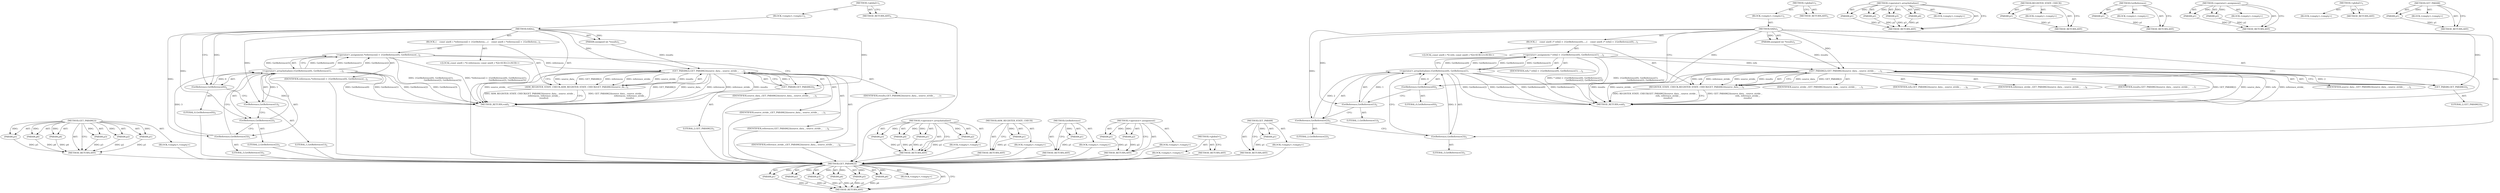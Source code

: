 digraph "GET_PARAM" {
vulnerable_75 [label=<(METHOD,GET_PARAM(2))>];
vulnerable_76 [label=<(PARAM,p1)>];
vulnerable_77 [label=<(PARAM,p2)>];
vulnerable_78 [label=<(PARAM,p3)>];
vulnerable_79 [label=<(PARAM,p4)>];
vulnerable_80 [label=<(PARAM,p5)>];
vulnerable_81 [label=<(PARAM,p6)>];
vulnerable_82 [label=<(BLOCK,&lt;empty&gt;,&lt;empty&gt;)>];
vulnerable_83 [label=<(METHOD_RETURN,ANY)>];
vulnerable_6 [label=<(METHOD,&lt;global&gt;)<SUB>1</SUB>>];
vulnerable_7 [label=<(BLOCK,&lt;empty&gt;,&lt;empty&gt;)<SUB>1</SUB>>];
vulnerable_8 [label=<(METHOD,SADs)<SUB>1</SUB>>];
vulnerable_9 [label=<(PARAM,unsigned int *results)<SUB>1</SUB>>];
vulnerable_10 [label=<(BLOCK,{
    const uint8_t* refs[] = {GetReference(0),...,{
    const uint8_t* refs[] = {GetReference(0),...)<SUB>1</SUB>>];
vulnerable_11 [label="<(LOCAL,const uint8_t *[] refs: const uint8_t *[])<SUB>2</SUB>>"];
vulnerable_12 [label=<(&lt;operator&gt;.assignment,* refs[] = {GetReference(0), GetReference(1),
 ...)<SUB>2</SUB>>];
vulnerable_13 [label=<(IDENTIFIER,refs,* refs[] = {GetReference(0), GetReference(1),
 ...)<SUB>2</SUB>>];
vulnerable_14 [label=<(&lt;operator&gt;.arrayInitializer,{GetReference(0), GetReference(1),
            ...)<SUB>2</SUB>>];
vulnerable_15 [label=<(GetReference,GetReference(0))<SUB>2</SUB>>];
vulnerable_16 [label=<(LITERAL,0,GetReference(0))<SUB>2</SUB>>];
vulnerable_17 [label=<(GetReference,GetReference(1))<SUB>2</SUB>>];
vulnerable_18 [label=<(LITERAL,1,GetReference(1))<SUB>2</SUB>>];
vulnerable_19 [label=<(GetReference,GetReference(2))<SUB>3</SUB>>];
vulnerable_20 [label=<(LITERAL,2,GetReference(2))<SUB>3</SUB>>];
vulnerable_21 [label=<(GetReference,GetReference(3))<SUB>3</SUB>>];
vulnerable_22 [label=<(LITERAL,3,GetReference(3))<SUB>3</SUB>>];
vulnerable_23 [label=<(REGISTER_STATE_CHECK,REGISTER_STATE_CHECK(GET_PARAM(2)(source_data_,...)<SUB>5</SUB>>];
vulnerable_24 [label=<(GET_PARAM(2),GET_PARAM(2)(source_data_, source_stride_,
    ...)<SUB>5</SUB>>];
vulnerable_25 [label=<(GET_PARAM,GET_PARAM(2))<SUB>5</SUB>>];
vulnerable_26 [label=<(LITERAL,2,GET_PARAM(2))<SUB>5</SUB>>];
vulnerable_27 [label=<(IDENTIFIER,source_data_,GET_PARAM(2)(source_data_, source_stride_,
    ...)<SUB>5</SUB>>];
vulnerable_28 [label=<(IDENTIFIER,source_stride_,GET_PARAM(2)(source_data_, source_stride_,
    ...)<SUB>5</SUB>>];
vulnerable_29 [label=<(IDENTIFIER,refs,GET_PARAM(2)(source_data_, source_stride_,
    ...)<SUB>6</SUB>>];
vulnerable_30 [label=<(IDENTIFIER,reference_stride_,GET_PARAM(2)(source_data_, source_stride_,
    ...)<SUB>6</SUB>>];
vulnerable_31 [label=<(IDENTIFIER,results,GET_PARAM(2)(source_data_, source_stride_,
    ...)<SUB>7</SUB>>];
vulnerable_32 [label=<(METHOD_RETURN,void)<SUB>1</SUB>>];
vulnerable_34 [label=<(METHOD_RETURN,ANY)<SUB>1</SUB>>];
vulnerable_60 [label=<(METHOD,&lt;operator&gt;.arrayInitializer)>];
vulnerable_61 [label=<(PARAM,p1)>];
vulnerable_62 [label=<(PARAM,p2)>];
vulnerable_63 [label=<(PARAM,p3)>];
vulnerable_64 [label=<(PARAM,p4)>];
vulnerable_65 [label=<(BLOCK,&lt;empty&gt;,&lt;empty&gt;)>];
vulnerable_66 [label=<(METHOD_RETURN,ANY)>];
vulnerable_71 [label=<(METHOD,REGISTER_STATE_CHECK)>];
vulnerable_72 [label=<(PARAM,p1)>];
vulnerable_73 [label=<(BLOCK,&lt;empty&gt;,&lt;empty&gt;)>];
vulnerable_74 [label=<(METHOD_RETURN,ANY)>];
vulnerable_67 [label=<(METHOD,GetReference)>];
vulnerable_68 [label=<(PARAM,p1)>];
vulnerable_69 [label=<(BLOCK,&lt;empty&gt;,&lt;empty&gt;)>];
vulnerable_70 [label=<(METHOD_RETURN,ANY)>];
vulnerable_55 [label=<(METHOD,&lt;operator&gt;.assignment)>];
vulnerable_56 [label=<(PARAM,p1)>];
vulnerable_57 [label=<(PARAM,p2)>];
vulnerable_58 [label=<(BLOCK,&lt;empty&gt;,&lt;empty&gt;)>];
vulnerable_59 [label=<(METHOD_RETURN,ANY)>];
vulnerable_49 [label=<(METHOD,&lt;global&gt;)<SUB>1</SUB>>];
vulnerable_50 [label=<(BLOCK,&lt;empty&gt;,&lt;empty&gt;)>];
vulnerable_51 [label=<(METHOD_RETURN,ANY)>];
vulnerable_84 [label=<(METHOD,GET_PARAM)>];
vulnerable_85 [label=<(PARAM,p1)>];
vulnerable_86 [label=<(BLOCK,&lt;empty&gt;,&lt;empty&gt;)>];
vulnerable_87 [label=<(METHOD_RETURN,ANY)>];
fixed_75 [label=<(METHOD,GET_PARAM(2))>];
fixed_76 [label=<(PARAM,p1)>];
fixed_77 [label=<(PARAM,p2)>];
fixed_78 [label=<(PARAM,p3)>];
fixed_79 [label=<(PARAM,p4)>];
fixed_80 [label=<(PARAM,p5)>];
fixed_81 [label=<(PARAM,p6)>];
fixed_82 [label=<(BLOCK,&lt;empty&gt;,&lt;empty&gt;)>];
fixed_83 [label=<(METHOD_RETURN,ANY)>];
fixed_6 [label=<(METHOD,&lt;global&gt;)<SUB>1</SUB>>];
fixed_7 [label=<(BLOCK,&lt;empty&gt;,&lt;empty&gt;)<SUB>1</SUB>>];
fixed_8 [label=<(METHOD,SADs)<SUB>1</SUB>>];
fixed_9 [label=<(PARAM,unsigned int *results)<SUB>1</SUB>>];
fixed_10 [label=<(BLOCK,{
    const uint8_t *references[] = {GetReferen...,{
    const uint8_t *references[] = {GetReferen...)<SUB>1</SUB>>];
fixed_11 [label="<(LOCAL,const uint8_t *[] references: const uint8_t *[])<SUB>2</SUB>>"];
fixed_12 [label=<(&lt;operator&gt;.assignment,*references[] = {GetReference(0), GetReference(...)<SUB>2</SUB>>];
fixed_13 [label=<(IDENTIFIER,references,*references[] = {GetReference(0), GetReference(...)<SUB>2</SUB>>];
fixed_14 [label=<(&lt;operator&gt;.arrayInitializer,{GetReference(0), GetReference(1),
            ...)<SUB>2</SUB>>];
fixed_15 [label=<(GetReference,GetReference(0))<SUB>2</SUB>>];
fixed_16 [label=<(LITERAL,0,GetReference(0))<SUB>2</SUB>>];
fixed_17 [label=<(GetReference,GetReference(1))<SUB>2</SUB>>];
fixed_18 [label=<(LITERAL,1,GetReference(1))<SUB>2</SUB>>];
fixed_19 [label=<(GetReference,GetReference(2))<SUB>3</SUB>>];
fixed_20 [label=<(LITERAL,2,GetReference(2))<SUB>3</SUB>>];
fixed_21 [label=<(GetReference,GetReference(3))<SUB>3</SUB>>];
fixed_22 [label=<(LITERAL,3,GetReference(3))<SUB>3</SUB>>];
fixed_23 [label=<(ASM_REGISTER_STATE_CHECK,ASM_REGISTER_STATE_CHECK(GET_PARAM(2)(source_da...)<SUB>5</SUB>>];
fixed_24 [label=<(GET_PARAM(2),GET_PARAM(2)(source_data_, source_stride_,
    ...)<SUB>5</SUB>>];
fixed_25 [label=<(GET_PARAM,GET_PARAM(2))<SUB>5</SUB>>];
fixed_26 [label=<(LITERAL,2,GET_PARAM(2))<SUB>5</SUB>>];
fixed_27 [label=<(IDENTIFIER,source_data_,GET_PARAM(2)(source_data_, source_stride_,
    ...)<SUB>5</SUB>>];
fixed_28 [label=<(IDENTIFIER,source_stride_,GET_PARAM(2)(source_data_, source_stride_,
    ...)<SUB>5</SUB>>];
fixed_29 [label=<(IDENTIFIER,references,GET_PARAM(2)(source_data_, source_stride_,
    ...)<SUB>6</SUB>>];
fixed_30 [label=<(IDENTIFIER,reference_stride_,GET_PARAM(2)(source_data_, source_stride_,
    ...)<SUB>6</SUB>>];
fixed_31 [label=<(IDENTIFIER,results,GET_PARAM(2)(source_data_, source_stride_,
    ...)<SUB>7</SUB>>];
fixed_32 [label=<(METHOD_RETURN,void)<SUB>1</SUB>>];
fixed_34 [label=<(METHOD_RETURN,ANY)<SUB>1</SUB>>];
fixed_60 [label=<(METHOD,&lt;operator&gt;.arrayInitializer)>];
fixed_61 [label=<(PARAM,p1)>];
fixed_62 [label=<(PARAM,p2)>];
fixed_63 [label=<(PARAM,p3)>];
fixed_64 [label=<(PARAM,p4)>];
fixed_65 [label=<(BLOCK,&lt;empty&gt;,&lt;empty&gt;)>];
fixed_66 [label=<(METHOD_RETURN,ANY)>];
fixed_71 [label=<(METHOD,ASM_REGISTER_STATE_CHECK)>];
fixed_72 [label=<(PARAM,p1)>];
fixed_73 [label=<(BLOCK,&lt;empty&gt;,&lt;empty&gt;)>];
fixed_74 [label=<(METHOD_RETURN,ANY)>];
fixed_67 [label=<(METHOD,GetReference)>];
fixed_68 [label=<(PARAM,p1)>];
fixed_69 [label=<(BLOCK,&lt;empty&gt;,&lt;empty&gt;)>];
fixed_70 [label=<(METHOD_RETURN,ANY)>];
fixed_55 [label=<(METHOD,&lt;operator&gt;.assignment)>];
fixed_56 [label=<(PARAM,p1)>];
fixed_57 [label=<(PARAM,p2)>];
fixed_58 [label=<(BLOCK,&lt;empty&gt;,&lt;empty&gt;)>];
fixed_59 [label=<(METHOD_RETURN,ANY)>];
fixed_49 [label=<(METHOD,&lt;global&gt;)<SUB>1</SUB>>];
fixed_50 [label=<(BLOCK,&lt;empty&gt;,&lt;empty&gt;)>];
fixed_51 [label=<(METHOD_RETURN,ANY)>];
fixed_84 [label=<(METHOD,GET_PARAM)>];
fixed_85 [label=<(PARAM,p1)>];
fixed_86 [label=<(BLOCK,&lt;empty&gt;,&lt;empty&gt;)>];
fixed_87 [label=<(METHOD_RETURN,ANY)>];
vulnerable_75 -> vulnerable_76  [key=0, label="AST: "];
vulnerable_75 -> vulnerable_76  [key=1, label="DDG: "];
vulnerable_75 -> vulnerable_82  [key=0, label="AST: "];
vulnerable_75 -> vulnerable_77  [key=0, label="AST: "];
vulnerable_75 -> vulnerable_77  [key=1, label="DDG: "];
vulnerable_75 -> vulnerable_83  [key=0, label="AST: "];
vulnerable_75 -> vulnerable_83  [key=1, label="CFG: "];
vulnerable_75 -> vulnerable_78  [key=0, label="AST: "];
vulnerable_75 -> vulnerable_78  [key=1, label="DDG: "];
vulnerable_75 -> vulnerable_79  [key=0, label="AST: "];
vulnerable_75 -> vulnerable_79  [key=1, label="DDG: "];
vulnerable_75 -> vulnerable_80  [key=0, label="AST: "];
vulnerable_75 -> vulnerable_80  [key=1, label="DDG: "];
vulnerable_75 -> vulnerable_81  [key=0, label="AST: "];
vulnerable_75 -> vulnerable_81  [key=1, label="DDG: "];
vulnerable_76 -> vulnerable_83  [key=0, label="DDG: p1"];
vulnerable_77 -> vulnerable_83  [key=0, label="DDG: p2"];
vulnerable_78 -> vulnerable_83  [key=0, label="DDG: p3"];
vulnerable_79 -> vulnerable_83  [key=0, label="DDG: p4"];
vulnerable_80 -> vulnerable_83  [key=0, label="DDG: p5"];
vulnerable_81 -> vulnerable_83  [key=0, label="DDG: p6"];
vulnerable_6 -> vulnerable_7  [key=0, label="AST: "];
vulnerable_6 -> vulnerable_34  [key=0, label="AST: "];
vulnerable_6 -> vulnerable_34  [key=1, label="CFG: "];
vulnerable_7 -> vulnerable_8  [key=0, label="AST: "];
vulnerable_8 -> vulnerable_9  [key=0, label="AST: "];
vulnerable_8 -> vulnerable_9  [key=1, label="DDG: "];
vulnerable_8 -> vulnerable_10  [key=0, label="AST: "];
vulnerable_8 -> vulnerable_32  [key=0, label="AST: "];
vulnerable_8 -> vulnerable_15  [key=0, label="CFG: "];
vulnerable_8 -> vulnerable_15  [key=1, label="DDG: "];
vulnerable_8 -> vulnerable_24  [key=0, label="DDG: "];
vulnerable_8 -> vulnerable_17  [key=0, label="DDG: "];
vulnerable_8 -> vulnerable_19  [key=0, label="DDG: "];
vulnerable_8 -> vulnerable_21  [key=0, label="DDG: "];
vulnerable_8 -> vulnerable_25  [key=0, label="DDG: "];
vulnerable_9 -> vulnerable_24  [key=0, label="DDG: results"];
vulnerable_10 -> vulnerable_11  [key=0, label="AST: "];
vulnerable_10 -> vulnerable_12  [key=0, label="AST: "];
vulnerable_10 -> vulnerable_23  [key=0, label="AST: "];
vulnerable_12 -> vulnerable_13  [key=0, label="AST: "];
vulnerable_12 -> vulnerable_14  [key=0, label="AST: "];
vulnerable_12 -> vulnerable_25  [key=0, label="CFG: "];
vulnerable_12 -> vulnerable_32  [key=0, label="DDG: {GetReference(0), GetReference(1),
                             GetReference(2), GetReference(3)}"];
vulnerable_12 -> vulnerable_32  [key=1, label="DDG: * refs[] = {GetReference(0), GetReference(1),
                             GetReference(2), GetReference(3)}"];
vulnerable_12 -> vulnerable_24  [key=0, label="DDG: refs"];
vulnerable_14 -> vulnerable_15  [key=0, label="AST: "];
vulnerable_14 -> vulnerable_17  [key=0, label="AST: "];
vulnerable_14 -> vulnerable_19  [key=0, label="AST: "];
vulnerable_14 -> vulnerable_21  [key=0, label="AST: "];
vulnerable_14 -> vulnerable_12  [key=0, label="CFG: "];
vulnerable_14 -> vulnerable_12  [key=1, label="DDG: GetReference(0)"];
vulnerable_14 -> vulnerable_12  [key=2, label="DDG: GetReference(1)"];
vulnerable_14 -> vulnerable_12  [key=3, label="DDG: GetReference(2)"];
vulnerable_14 -> vulnerable_12  [key=4, label="DDG: GetReference(3)"];
vulnerable_14 -> vulnerable_32  [key=0, label="DDG: GetReference(0)"];
vulnerable_14 -> vulnerable_32  [key=1, label="DDG: GetReference(1)"];
vulnerable_14 -> vulnerable_32  [key=2, label="DDG: GetReference(2)"];
vulnerable_14 -> vulnerable_32  [key=3, label="DDG: GetReference(3)"];
vulnerable_15 -> vulnerable_16  [key=0, label="AST: "];
vulnerable_15 -> vulnerable_17  [key=0, label="CFG: "];
vulnerable_15 -> vulnerable_14  [key=0, label="DDG: 0"];
vulnerable_17 -> vulnerable_18  [key=0, label="AST: "];
vulnerable_17 -> vulnerable_19  [key=0, label="CFG: "];
vulnerable_17 -> vulnerable_14  [key=0, label="DDG: 1"];
vulnerable_19 -> vulnerable_20  [key=0, label="AST: "];
vulnerable_19 -> vulnerable_21  [key=0, label="CFG: "];
vulnerable_19 -> vulnerable_14  [key=0, label="DDG: 2"];
vulnerable_21 -> vulnerable_22  [key=0, label="AST: "];
vulnerable_21 -> vulnerable_14  [key=0, label="CFG: "];
vulnerable_21 -> vulnerable_14  [key=1, label="DDG: 3"];
vulnerable_23 -> vulnerable_24  [key=0, label="AST: "];
vulnerable_23 -> vulnerable_32  [key=0, label="CFG: "];
vulnerable_23 -> vulnerable_32  [key=1, label="DDG: GET_PARAM(2)(source_data_, source_stride_,
                                      refs, reference_stride_,
                                      results)"];
vulnerable_23 -> vulnerable_32  [key=2, label="DDG: REGISTER_STATE_CHECK(GET_PARAM(2)(source_data_, source_stride_,
                                      refs, reference_stride_,
                                      results))"];
vulnerable_24 -> vulnerable_25  [key=0, label="AST: "];
vulnerable_24 -> vulnerable_27  [key=0, label="AST: "];
vulnerable_24 -> vulnerable_28  [key=0, label="AST: "];
vulnerable_24 -> vulnerable_29  [key=0, label="AST: "];
vulnerable_24 -> vulnerable_30  [key=0, label="AST: "];
vulnerable_24 -> vulnerable_31  [key=0, label="AST: "];
vulnerable_24 -> vulnerable_23  [key=0, label="CFG: "];
vulnerable_24 -> vulnerable_23  [key=1, label="DDG: source_data_"];
vulnerable_24 -> vulnerable_23  [key=2, label="DDG: GET_PARAM(2)"];
vulnerable_24 -> vulnerable_23  [key=3, label="DDG: refs"];
vulnerable_24 -> vulnerable_23  [key=4, label="DDG: reference_stride_"];
vulnerable_24 -> vulnerable_23  [key=5, label="DDG: source_stride_"];
vulnerable_24 -> vulnerable_23  [key=6, label="DDG: results"];
vulnerable_24 -> vulnerable_32  [key=0, label="DDG: GET_PARAM(2)"];
vulnerable_24 -> vulnerable_32  [key=1, label="DDG: source_data_"];
vulnerable_24 -> vulnerable_32  [key=2, label="DDG: refs"];
vulnerable_24 -> vulnerable_32  [key=3, label="DDG: reference_stride_"];
vulnerable_24 -> vulnerable_32  [key=4, label="DDG: results"];
vulnerable_24 -> vulnerable_32  [key=5, label="DDG: source_stride_"];
vulnerable_25 -> vulnerable_26  [key=0, label="AST: "];
vulnerable_25 -> vulnerable_24  [key=0, label="CFG: "];
vulnerable_25 -> vulnerable_24  [key=1, label="DDG: 2"];
vulnerable_60 -> vulnerable_61  [key=0, label="AST: "];
vulnerable_60 -> vulnerable_61  [key=1, label="DDG: "];
vulnerable_60 -> vulnerable_65  [key=0, label="AST: "];
vulnerable_60 -> vulnerable_62  [key=0, label="AST: "];
vulnerable_60 -> vulnerable_62  [key=1, label="DDG: "];
vulnerable_60 -> vulnerable_66  [key=0, label="AST: "];
vulnerable_60 -> vulnerable_66  [key=1, label="CFG: "];
vulnerable_60 -> vulnerable_63  [key=0, label="AST: "];
vulnerable_60 -> vulnerable_63  [key=1, label="DDG: "];
vulnerable_60 -> vulnerable_64  [key=0, label="AST: "];
vulnerable_60 -> vulnerable_64  [key=1, label="DDG: "];
vulnerable_61 -> vulnerable_66  [key=0, label="DDG: p1"];
vulnerable_62 -> vulnerable_66  [key=0, label="DDG: p2"];
vulnerable_63 -> vulnerable_66  [key=0, label="DDG: p3"];
vulnerable_64 -> vulnerable_66  [key=0, label="DDG: p4"];
vulnerable_71 -> vulnerable_72  [key=0, label="AST: "];
vulnerable_71 -> vulnerable_72  [key=1, label="DDG: "];
vulnerable_71 -> vulnerable_73  [key=0, label="AST: "];
vulnerable_71 -> vulnerable_74  [key=0, label="AST: "];
vulnerable_71 -> vulnerable_74  [key=1, label="CFG: "];
vulnerable_72 -> vulnerable_74  [key=0, label="DDG: p1"];
vulnerable_67 -> vulnerable_68  [key=0, label="AST: "];
vulnerable_67 -> vulnerable_68  [key=1, label="DDG: "];
vulnerable_67 -> vulnerable_69  [key=0, label="AST: "];
vulnerable_67 -> vulnerable_70  [key=0, label="AST: "];
vulnerable_67 -> vulnerable_70  [key=1, label="CFG: "];
vulnerable_68 -> vulnerable_70  [key=0, label="DDG: p1"];
vulnerable_55 -> vulnerable_56  [key=0, label="AST: "];
vulnerable_55 -> vulnerable_56  [key=1, label="DDG: "];
vulnerable_55 -> vulnerable_58  [key=0, label="AST: "];
vulnerable_55 -> vulnerable_57  [key=0, label="AST: "];
vulnerable_55 -> vulnerable_57  [key=1, label="DDG: "];
vulnerable_55 -> vulnerable_59  [key=0, label="AST: "];
vulnerable_55 -> vulnerable_59  [key=1, label="CFG: "];
vulnerable_56 -> vulnerable_59  [key=0, label="DDG: p1"];
vulnerable_57 -> vulnerable_59  [key=0, label="DDG: p2"];
vulnerable_49 -> vulnerable_50  [key=0, label="AST: "];
vulnerable_49 -> vulnerable_51  [key=0, label="AST: "];
vulnerable_49 -> vulnerable_51  [key=1, label="CFG: "];
vulnerable_84 -> vulnerable_85  [key=0, label="AST: "];
vulnerable_84 -> vulnerable_85  [key=1, label="DDG: "];
vulnerable_84 -> vulnerable_86  [key=0, label="AST: "];
vulnerable_84 -> vulnerable_87  [key=0, label="AST: "];
vulnerable_84 -> vulnerable_87  [key=1, label="CFG: "];
vulnerable_85 -> vulnerable_87  [key=0, label="DDG: p1"];
fixed_75 -> fixed_76  [key=0, label="AST: "];
fixed_75 -> fixed_76  [key=1, label="DDG: "];
fixed_75 -> fixed_82  [key=0, label="AST: "];
fixed_75 -> fixed_77  [key=0, label="AST: "];
fixed_75 -> fixed_77  [key=1, label="DDG: "];
fixed_75 -> fixed_83  [key=0, label="AST: "];
fixed_75 -> fixed_83  [key=1, label="CFG: "];
fixed_75 -> fixed_78  [key=0, label="AST: "];
fixed_75 -> fixed_78  [key=1, label="DDG: "];
fixed_75 -> fixed_79  [key=0, label="AST: "];
fixed_75 -> fixed_79  [key=1, label="DDG: "];
fixed_75 -> fixed_80  [key=0, label="AST: "];
fixed_75 -> fixed_80  [key=1, label="DDG: "];
fixed_75 -> fixed_81  [key=0, label="AST: "];
fixed_75 -> fixed_81  [key=1, label="DDG: "];
fixed_76 -> fixed_83  [key=0, label="DDG: p1"];
fixed_77 -> fixed_83  [key=0, label="DDG: p2"];
fixed_78 -> fixed_83  [key=0, label="DDG: p3"];
fixed_79 -> fixed_83  [key=0, label="DDG: p4"];
fixed_80 -> fixed_83  [key=0, label="DDG: p5"];
fixed_81 -> fixed_83  [key=0, label="DDG: p6"];
fixed_82 -> vulnerable_75  [key=0];
fixed_83 -> vulnerable_75  [key=0];
fixed_6 -> fixed_7  [key=0, label="AST: "];
fixed_6 -> fixed_34  [key=0, label="AST: "];
fixed_6 -> fixed_34  [key=1, label="CFG: "];
fixed_7 -> fixed_8  [key=0, label="AST: "];
fixed_8 -> fixed_9  [key=0, label="AST: "];
fixed_8 -> fixed_9  [key=1, label="DDG: "];
fixed_8 -> fixed_10  [key=0, label="AST: "];
fixed_8 -> fixed_32  [key=0, label="AST: "];
fixed_8 -> fixed_15  [key=0, label="CFG: "];
fixed_8 -> fixed_15  [key=1, label="DDG: "];
fixed_8 -> fixed_24  [key=0, label="DDG: "];
fixed_8 -> fixed_17  [key=0, label="DDG: "];
fixed_8 -> fixed_19  [key=0, label="DDG: "];
fixed_8 -> fixed_21  [key=0, label="DDG: "];
fixed_8 -> fixed_25  [key=0, label="DDG: "];
fixed_9 -> fixed_24  [key=0, label="DDG: results"];
fixed_10 -> fixed_11  [key=0, label="AST: "];
fixed_10 -> fixed_12  [key=0, label="AST: "];
fixed_10 -> fixed_23  [key=0, label="AST: "];
fixed_11 -> vulnerable_75  [key=0];
fixed_12 -> fixed_13  [key=0, label="AST: "];
fixed_12 -> fixed_14  [key=0, label="AST: "];
fixed_12 -> fixed_25  [key=0, label="CFG: "];
fixed_12 -> fixed_32  [key=0, label="DDG: {GetReference(0), GetReference(1),
                                   GetReference(2), GetReference(3)}"];
fixed_12 -> fixed_32  [key=1, label="DDG: *references[] = {GetReference(0), GetReference(1),
                                   GetReference(2), GetReference(3)}"];
fixed_12 -> fixed_24  [key=0, label="DDG: references"];
fixed_13 -> vulnerable_75  [key=0];
fixed_14 -> fixed_15  [key=0, label="AST: "];
fixed_14 -> fixed_17  [key=0, label="AST: "];
fixed_14 -> fixed_19  [key=0, label="AST: "];
fixed_14 -> fixed_21  [key=0, label="AST: "];
fixed_14 -> fixed_12  [key=0, label="CFG: "];
fixed_14 -> fixed_12  [key=1, label="DDG: GetReference(0)"];
fixed_14 -> fixed_12  [key=2, label="DDG: GetReference(1)"];
fixed_14 -> fixed_12  [key=3, label="DDG: GetReference(2)"];
fixed_14 -> fixed_12  [key=4, label="DDG: GetReference(3)"];
fixed_14 -> fixed_32  [key=0, label="DDG: GetReference(0)"];
fixed_14 -> fixed_32  [key=1, label="DDG: GetReference(1)"];
fixed_14 -> fixed_32  [key=2, label="DDG: GetReference(2)"];
fixed_14 -> fixed_32  [key=3, label="DDG: GetReference(3)"];
fixed_15 -> fixed_16  [key=0, label="AST: "];
fixed_15 -> fixed_17  [key=0, label="CFG: "];
fixed_15 -> fixed_14  [key=0, label="DDG: 0"];
fixed_16 -> vulnerable_75  [key=0];
fixed_17 -> fixed_18  [key=0, label="AST: "];
fixed_17 -> fixed_19  [key=0, label="CFG: "];
fixed_17 -> fixed_14  [key=0, label="DDG: 1"];
fixed_18 -> vulnerable_75  [key=0];
fixed_19 -> fixed_20  [key=0, label="AST: "];
fixed_19 -> fixed_21  [key=0, label="CFG: "];
fixed_19 -> fixed_14  [key=0, label="DDG: 2"];
fixed_20 -> vulnerable_75  [key=0];
fixed_21 -> fixed_22  [key=0, label="AST: "];
fixed_21 -> fixed_14  [key=0, label="CFG: "];
fixed_21 -> fixed_14  [key=1, label="DDG: 3"];
fixed_22 -> vulnerable_75  [key=0];
fixed_23 -> fixed_24  [key=0, label="AST: "];
fixed_23 -> fixed_32  [key=0, label="CFG: "];
fixed_23 -> fixed_32  [key=1, label="DDG: GET_PARAM(2)(source_data_, source_stride_,
                                          references, reference_stride_,
                                          results)"];
fixed_23 -> fixed_32  [key=2, label="DDG: ASM_REGISTER_STATE_CHECK(GET_PARAM(2)(source_data_, source_stride_,
                                          references, reference_stride_,
                                          results))"];
fixed_24 -> fixed_25  [key=0, label="AST: "];
fixed_24 -> fixed_27  [key=0, label="AST: "];
fixed_24 -> fixed_28  [key=0, label="AST: "];
fixed_24 -> fixed_29  [key=0, label="AST: "];
fixed_24 -> fixed_30  [key=0, label="AST: "];
fixed_24 -> fixed_31  [key=0, label="AST: "];
fixed_24 -> fixed_23  [key=0, label="CFG: "];
fixed_24 -> fixed_23  [key=1, label="DDG: source_data_"];
fixed_24 -> fixed_23  [key=2, label="DDG: GET_PARAM(2)"];
fixed_24 -> fixed_23  [key=3, label="DDG: references"];
fixed_24 -> fixed_23  [key=4, label="DDG: reference_stride_"];
fixed_24 -> fixed_23  [key=5, label="DDG: source_stride_"];
fixed_24 -> fixed_23  [key=6, label="DDG: results"];
fixed_24 -> fixed_32  [key=0, label="DDG: GET_PARAM(2)"];
fixed_24 -> fixed_32  [key=1, label="DDG: source_data_"];
fixed_24 -> fixed_32  [key=2, label="DDG: references"];
fixed_24 -> fixed_32  [key=3, label="DDG: reference_stride_"];
fixed_24 -> fixed_32  [key=4, label="DDG: results"];
fixed_24 -> fixed_32  [key=5, label="DDG: source_stride_"];
fixed_25 -> fixed_26  [key=0, label="AST: "];
fixed_25 -> fixed_24  [key=0, label="CFG: "];
fixed_25 -> fixed_24  [key=1, label="DDG: 2"];
fixed_26 -> vulnerable_75  [key=0];
fixed_27 -> vulnerable_75  [key=0];
fixed_28 -> vulnerable_75  [key=0];
fixed_29 -> vulnerable_75  [key=0];
fixed_30 -> vulnerable_75  [key=0];
fixed_31 -> vulnerable_75  [key=0];
fixed_32 -> vulnerable_75  [key=0];
fixed_34 -> vulnerable_75  [key=0];
fixed_60 -> fixed_61  [key=0, label="AST: "];
fixed_60 -> fixed_61  [key=1, label="DDG: "];
fixed_60 -> fixed_65  [key=0, label="AST: "];
fixed_60 -> fixed_62  [key=0, label="AST: "];
fixed_60 -> fixed_62  [key=1, label="DDG: "];
fixed_60 -> fixed_66  [key=0, label="AST: "];
fixed_60 -> fixed_66  [key=1, label="CFG: "];
fixed_60 -> fixed_63  [key=0, label="AST: "];
fixed_60 -> fixed_63  [key=1, label="DDG: "];
fixed_60 -> fixed_64  [key=0, label="AST: "];
fixed_60 -> fixed_64  [key=1, label="DDG: "];
fixed_61 -> fixed_66  [key=0, label="DDG: p1"];
fixed_62 -> fixed_66  [key=0, label="DDG: p2"];
fixed_63 -> fixed_66  [key=0, label="DDG: p3"];
fixed_64 -> fixed_66  [key=0, label="DDG: p4"];
fixed_65 -> vulnerable_75  [key=0];
fixed_66 -> vulnerable_75  [key=0];
fixed_71 -> fixed_72  [key=0, label="AST: "];
fixed_71 -> fixed_72  [key=1, label="DDG: "];
fixed_71 -> fixed_73  [key=0, label="AST: "];
fixed_71 -> fixed_74  [key=0, label="AST: "];
fixed_71 -> fixed_74  [key=1, label="CFG: "];
fixed_72 -> fixed_74  [key=0, label="DDG: p1"];
fixed_73 -> vulnerable_75  [key=0];
fixed_74 -> vulnerable_75  [key=0];
fixed_67 -> fixed_68  [key=0, label="AST: "];
fixed_67 -> fixed_68  [key=1, label="DDG: "];
fixed_67 -> fixed_69  [key=0, label="AST: "];
fixed_67 -> fixed_70  [key=0, label="AST: "];
fixed_67 -> fixed_70  [key=1, label="CFG: "];
fixed_68 -> fixed_70  [key=0, label="DDG: p1"];
fixed_69 -> vulnerable_75  [key=0];
fixed_70 -> vulnerable_75  [key=0];
fixed_55 -> fixed_56  [key=0, label="AST: "];
fixed_55 -> fixed_56  [key=1, label="DDG: "];
fixed_55 -> fixed_58  [key=0, label="AST: "];
fixed_55 -> fixed_57  [key=0, label="AST: "];
fixed_55 -> fixed_57  [key=1, label="DDG: "];
fixed_55 -> fixed_59  [key=0, label="AST: "];
fixed_55 -> fixed_59  [key=1, label="CFG: "];
fixed_56 -> fixed_59  [key=0, label="DDG: p1"];
fixed_57 -> fixed_59  [key=0, label="DDG: p2"];
fixed_58 -> vulnerable_75  [key=0];
fixed_59 -> vulnerable_75  [key=0];
fixed_49 -> fixed_50  [key=0, label="AST: "];
fixed_49 -> fixed_51  [key=0, label="AST: "];
fixed_49 -> fixed_51  [key=1, label="CFG: "];
fixed_50 -> vulnerable_75  [key=0];
fixed_51 -> vulnerable_75  [key=0];
fixed_84 -> fixed_85  [key=0, label="AST: "];
fixed_84 -> fixed_85  [key=1, label="DDG: "];
fixed_84 -> fixed_86  [key=0, label="AST: "];
fixed_84 -> fixed_87  [key=0, label="AST: "];
fixed_84 -> fixed_87  [key=1, label="CFG: "];
fixed_85 -> fixed_87  [key=0, label="DDG: p1"];
fixed_86 -> vulnerable_75  [key=0];
fixed_87 -> vulnerable_75  [key=0];
}
